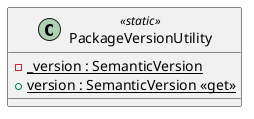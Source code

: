 @startuml
class PackageVersionUtility <<static>> {
    - {static} _version : SemanticVersion
    + {static} version : SemanticVersion <<get>>
}
@enduml
